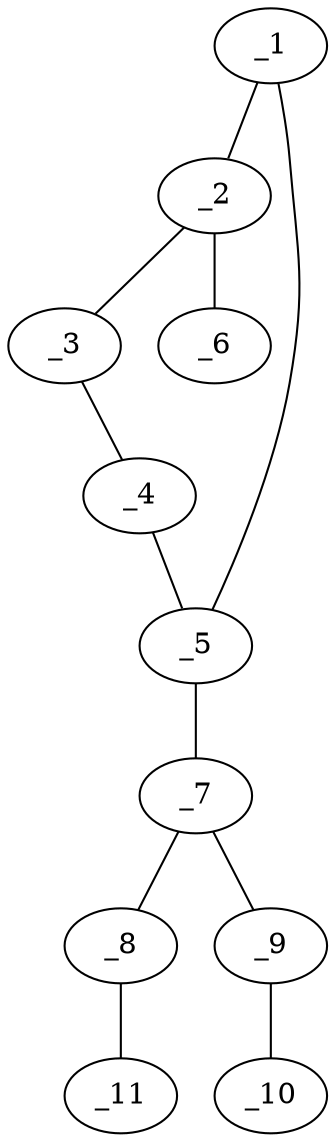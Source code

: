 graph molid681316 {
	_1	 [charge=0,
		chem=5,
		symbol="S  ",
		x="2.2788",
		y="-0.6639"];
	_2	 [charge=0,
		chem=1,
		symbol="C  ",
		x="2.5878",
		y="-1.6149"];
	_1 -- _2	 [valence=1];
	_5	 [charge=0,
		chem=1,
		symbol="C  ",
		x="3.0878",
		y="-0.0761"];
	_1 -- _5	 [valence=1];
	_3	 [charge=0,
		chem=1,
		symbol="C  ",
		x="3.5878",
		y="-1.6149"];
	_2 -- _3	 [valence=2];
	_6	 [charge=0,
		chem=10,
		symbol="Br ",
		x=2,
		y="-2.4239"];
	_2 -- _6	 [valence=1];
	_4	 [charge=0,
		chem=1,
		symbol="C  ",
		x="3.8968",
		y="-0.6639"];
	_3 -- _4	 [valence=1];
	_4 -- _5	 [valence=2];
	_7	 [charge=0,
		chem=1,
		symbol="C  ",
		x="3.0878",
		y="0.9239"];
	_5 -- _7	 [valence=1];
	_8	 [charge=0,
		chem=4,
		symbol="N  ",
		x="3.9538",
		y="1.4239"];
	_7 -- _8	 [valence=2];
	_9	 [charge=0,
		chem=1,
		symbol="C  ",
		x="2.2218",
		y="1.4239"];
	_7 -- _9	 [valence=1];
	_11	 [charge=0,
		chem=2,
		symbol="O  ",
		x="3.9538",
		y="2.4239"];
	_8 -- _11	 [valence=1];
	_10	 [charge=0,
		chem=1,
		symbol="C  ",
		x="2.2218",
		y="2.4239"];
	_9 -- _10	 [valence=1];
}
